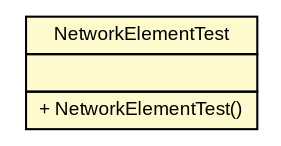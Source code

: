 #!/usr/local/bin/dot
#
# Class diagram 
# Generated by UMLGraph version 5.1 (http://www.umlgraph.org/)
#

digraph G {
	edge [fontname="arial",fontsize=10,labelfontname="arial",labelfontsize=10];
	node [fontname="arial",fontsize=10,shape=plaintext];
	nodesep=0.25;
	ranksep=0.5;
	// es.upm.dit.gsi.shanks.model.element.NetworkElementTest
	c3376 [label=<<table title="es.upm.dit.gsi.shanks.model.element.NetworkElementTest" border="0" cellborder="1" cellspacing="0" cellpadding="2" port="p" bgcolor="lemonChiffon" href="./NetworkElementTest.html">
		<tr><td><table border="0" cellspacing="0" cellpadding="1">
<tr><td align="center" balign="center"> NetworkElementTest </td></tr>
		</table></td></tr>
		<tr><td><table border="0" cellspacing="0" cellpadding="1">
<tr><td align="left" balign="left">  </td></tr>
		</table></td></tr>
		<tr><td><table border="0" cellspacing="0" cellpadding="1">
<tr><td align="left" balign="left"> + NetworkElementTest() </td></tr>
		</table></td></tr>
		</table>>, fontname="arial", fontcolor="black", fontsize=9.0];
}

